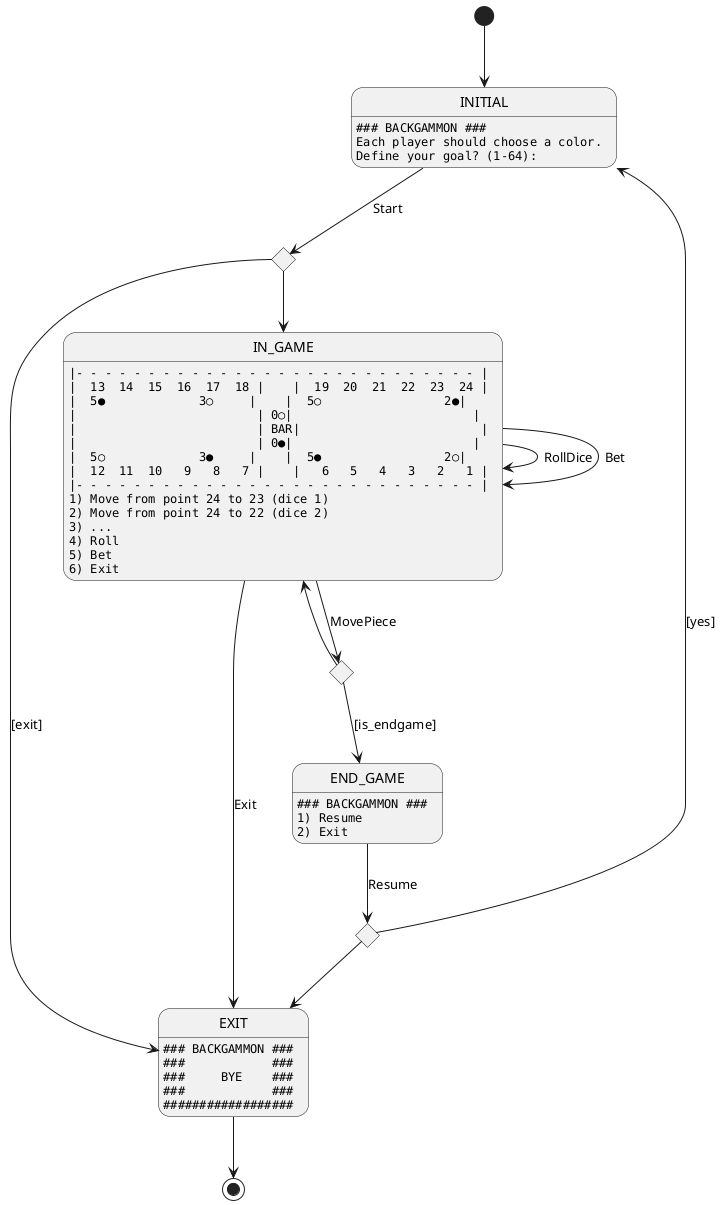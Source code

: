 @startuml contexto

state INITIAL : \
""### BACKGAMMON ###""\n\
""Each player should choose a color.""\n\
""Define your goal? (1-64):""

state IN_GAME : \
""|- - - - - - - - - - - - - - - - - - - - - - - - - - - - |""\n\
""|  13  14  15  16  17  18 |    |  19  20  21  22  23  24 |""\n\
""|  5●             3○     |    |  5○                 2●|""\n\
""|                         | 0○|                         |""\n\
""|                         | BAR|                         |""\n\
""|                         | 0●|                         |""\n\
""|  5○             3●     |    |  5●                 2○|""\n\
""|  12  11  10   9   8   7 |    |   6   5   4   3   2   1 |""\n\
""|- - - - - - - - - - - - - - - - - - - - - - - - - - - - |""\n\
""1) Move from point 24 to 23 (dice 1)""\n\
""2) Move from point 24 to 22 (dice 2)""\n\
""3) ...""\n\
""4) Roll""\n\
""5) Bet""\n\
""6) Exit""

state END_GAME : \
""### BACKGAMMON ###""\n\
""1) Resume""\n\
""2) Exit""

state EXIT : \
""### BACKGAMMON ###""\n\
""###            ###""\n\
""###     BYE    ###""\n\
""###            ###""\n\
""##################""

state is_endgame <<choice>>
state is_resume <<choice>>
state exit_from_initial <<choice>>


[*] --> INITIAL
INITIAL --> exit_from_initial: Start
exit_from_initial --> IN_GAME
exit_from_initial --> EXIT: [exit]

IN_GAME --> IN_GAME : RollDice
IN_GAME --> IN_GAME : Bet
IN_GAME --> is_endgame: MovePiece
IN_GAME --> EXIT: Exit
is_endgame --> IN_GAME
is_endgame --> END_GAME: [is_endgame]


END_GAME --> is_resume: Resume

is_resume --> INITIAL: [yes]
is_resume --> EXIT

EXIT --> [*]
@enduml
